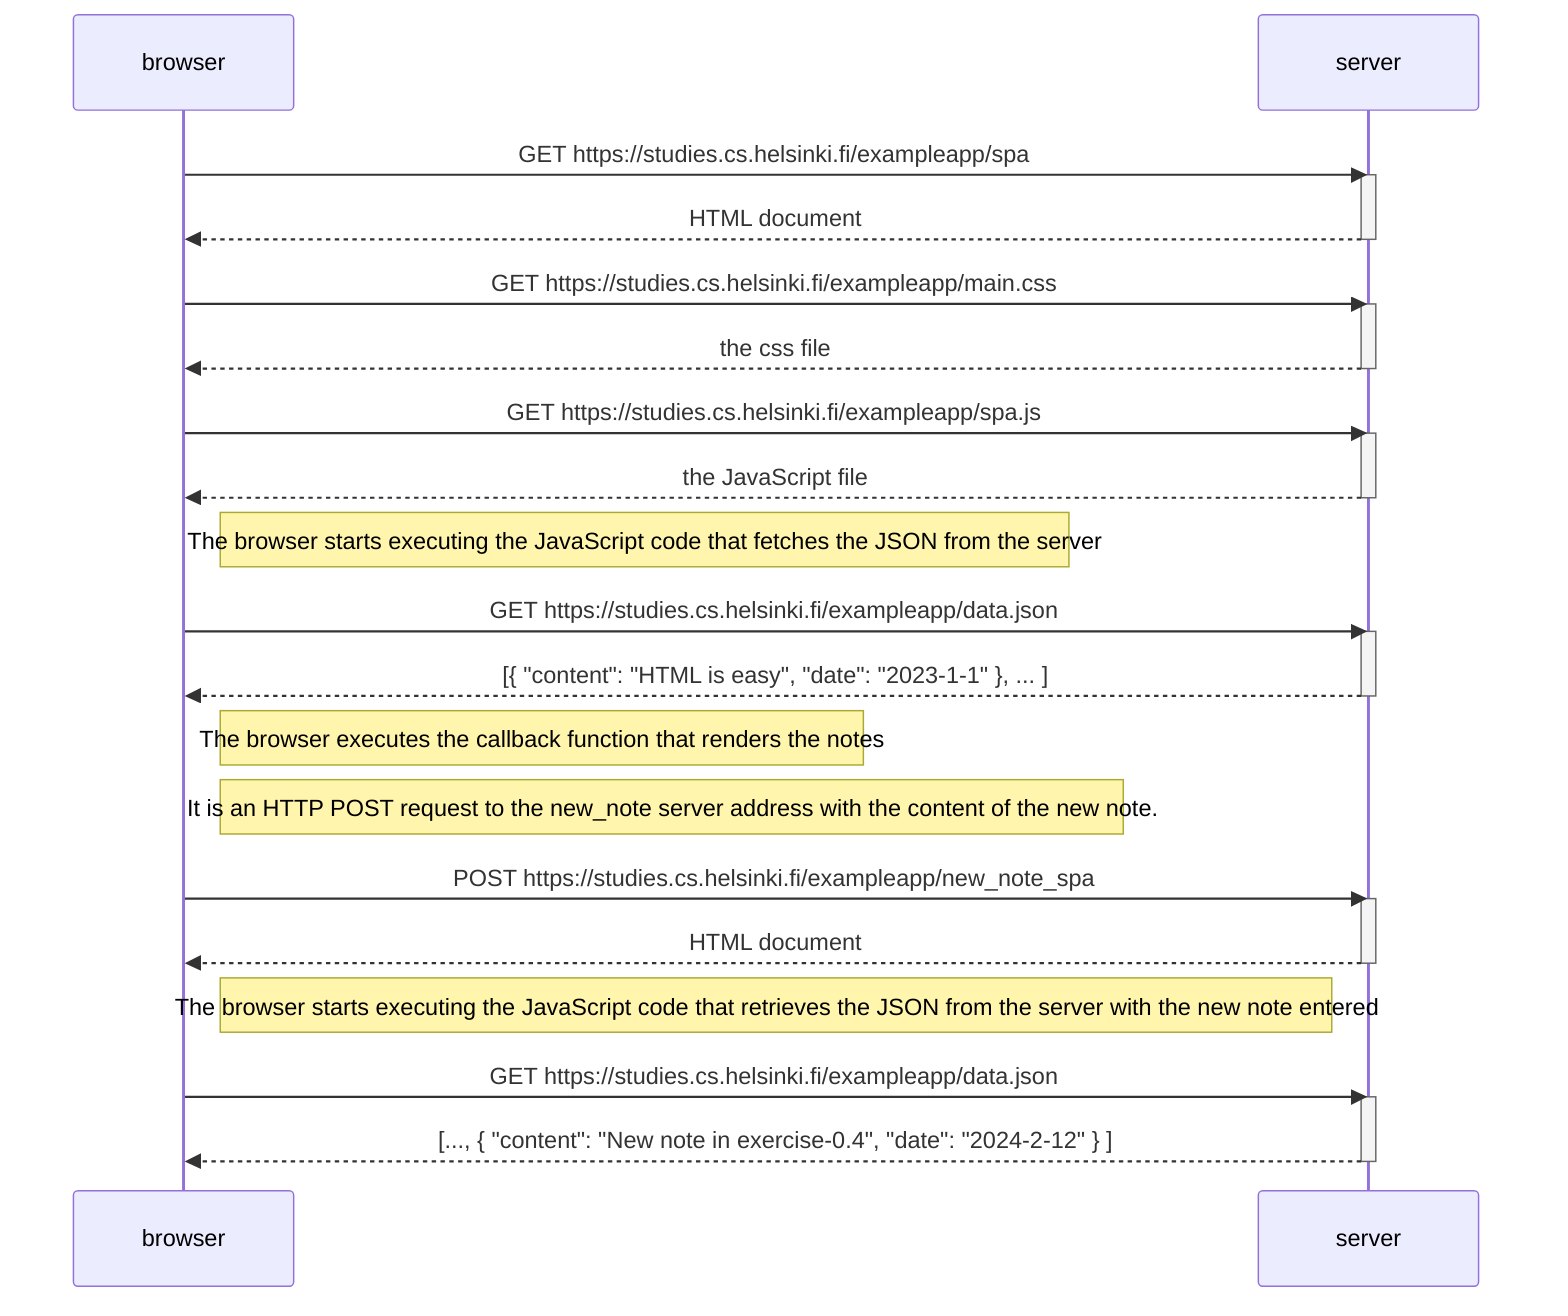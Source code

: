 sequenceDiagram
    participant browser
    participant server

    browser->>server: GET https://studies.cs.helsinki.fi/exampleapp/spa
    activate server
    server-->>browser: HTML document
    deactivate server

    browser->>server: GET https://studies.cs.helsinki.fi/exampleapp/main.css
    activate server
    server-->>browser: the css file
    deactivate server

    browser->>server: GET https://studies.cs.helsinki.fi/exampleapp/spa.js
    activate server
    server-->>browser: the JavaScript file
    deactivate server

    Note right of browser: The browser starts executing the JavaScript code that fetches the JSON from the server

    browser->>server: GET https://studies.cs.helsinki.fi/exampleapp/data.json
    activate server
    server-->>browser: [{ "content": "HTML is easy", "date": "2023-1-1" }, ... ]
    deactivate server

    Note right of browser: The browser executes the callback function that renders the notes


    Note right of browser: It is an HTTP POST request to the new_note server address with the content of the new note.

    browser->>server: POST https://studies.cs.helsinki.fi/exampleapp/new_note_spa
    activate server
    server-->>browser: HTML document
    deactivate server

    Note right of browser: The browser starts executing the JavaScript code that retrieves the JSON from the server with the new note entered

    browser->>server: GET https://studies.cs.helsinki.fi/exampleapp/data.json
    activate server
    server-->>browser: [..., { "content": "New note in exercise-0.4", "date": "2024-2-12" } ]
    deactivate server
